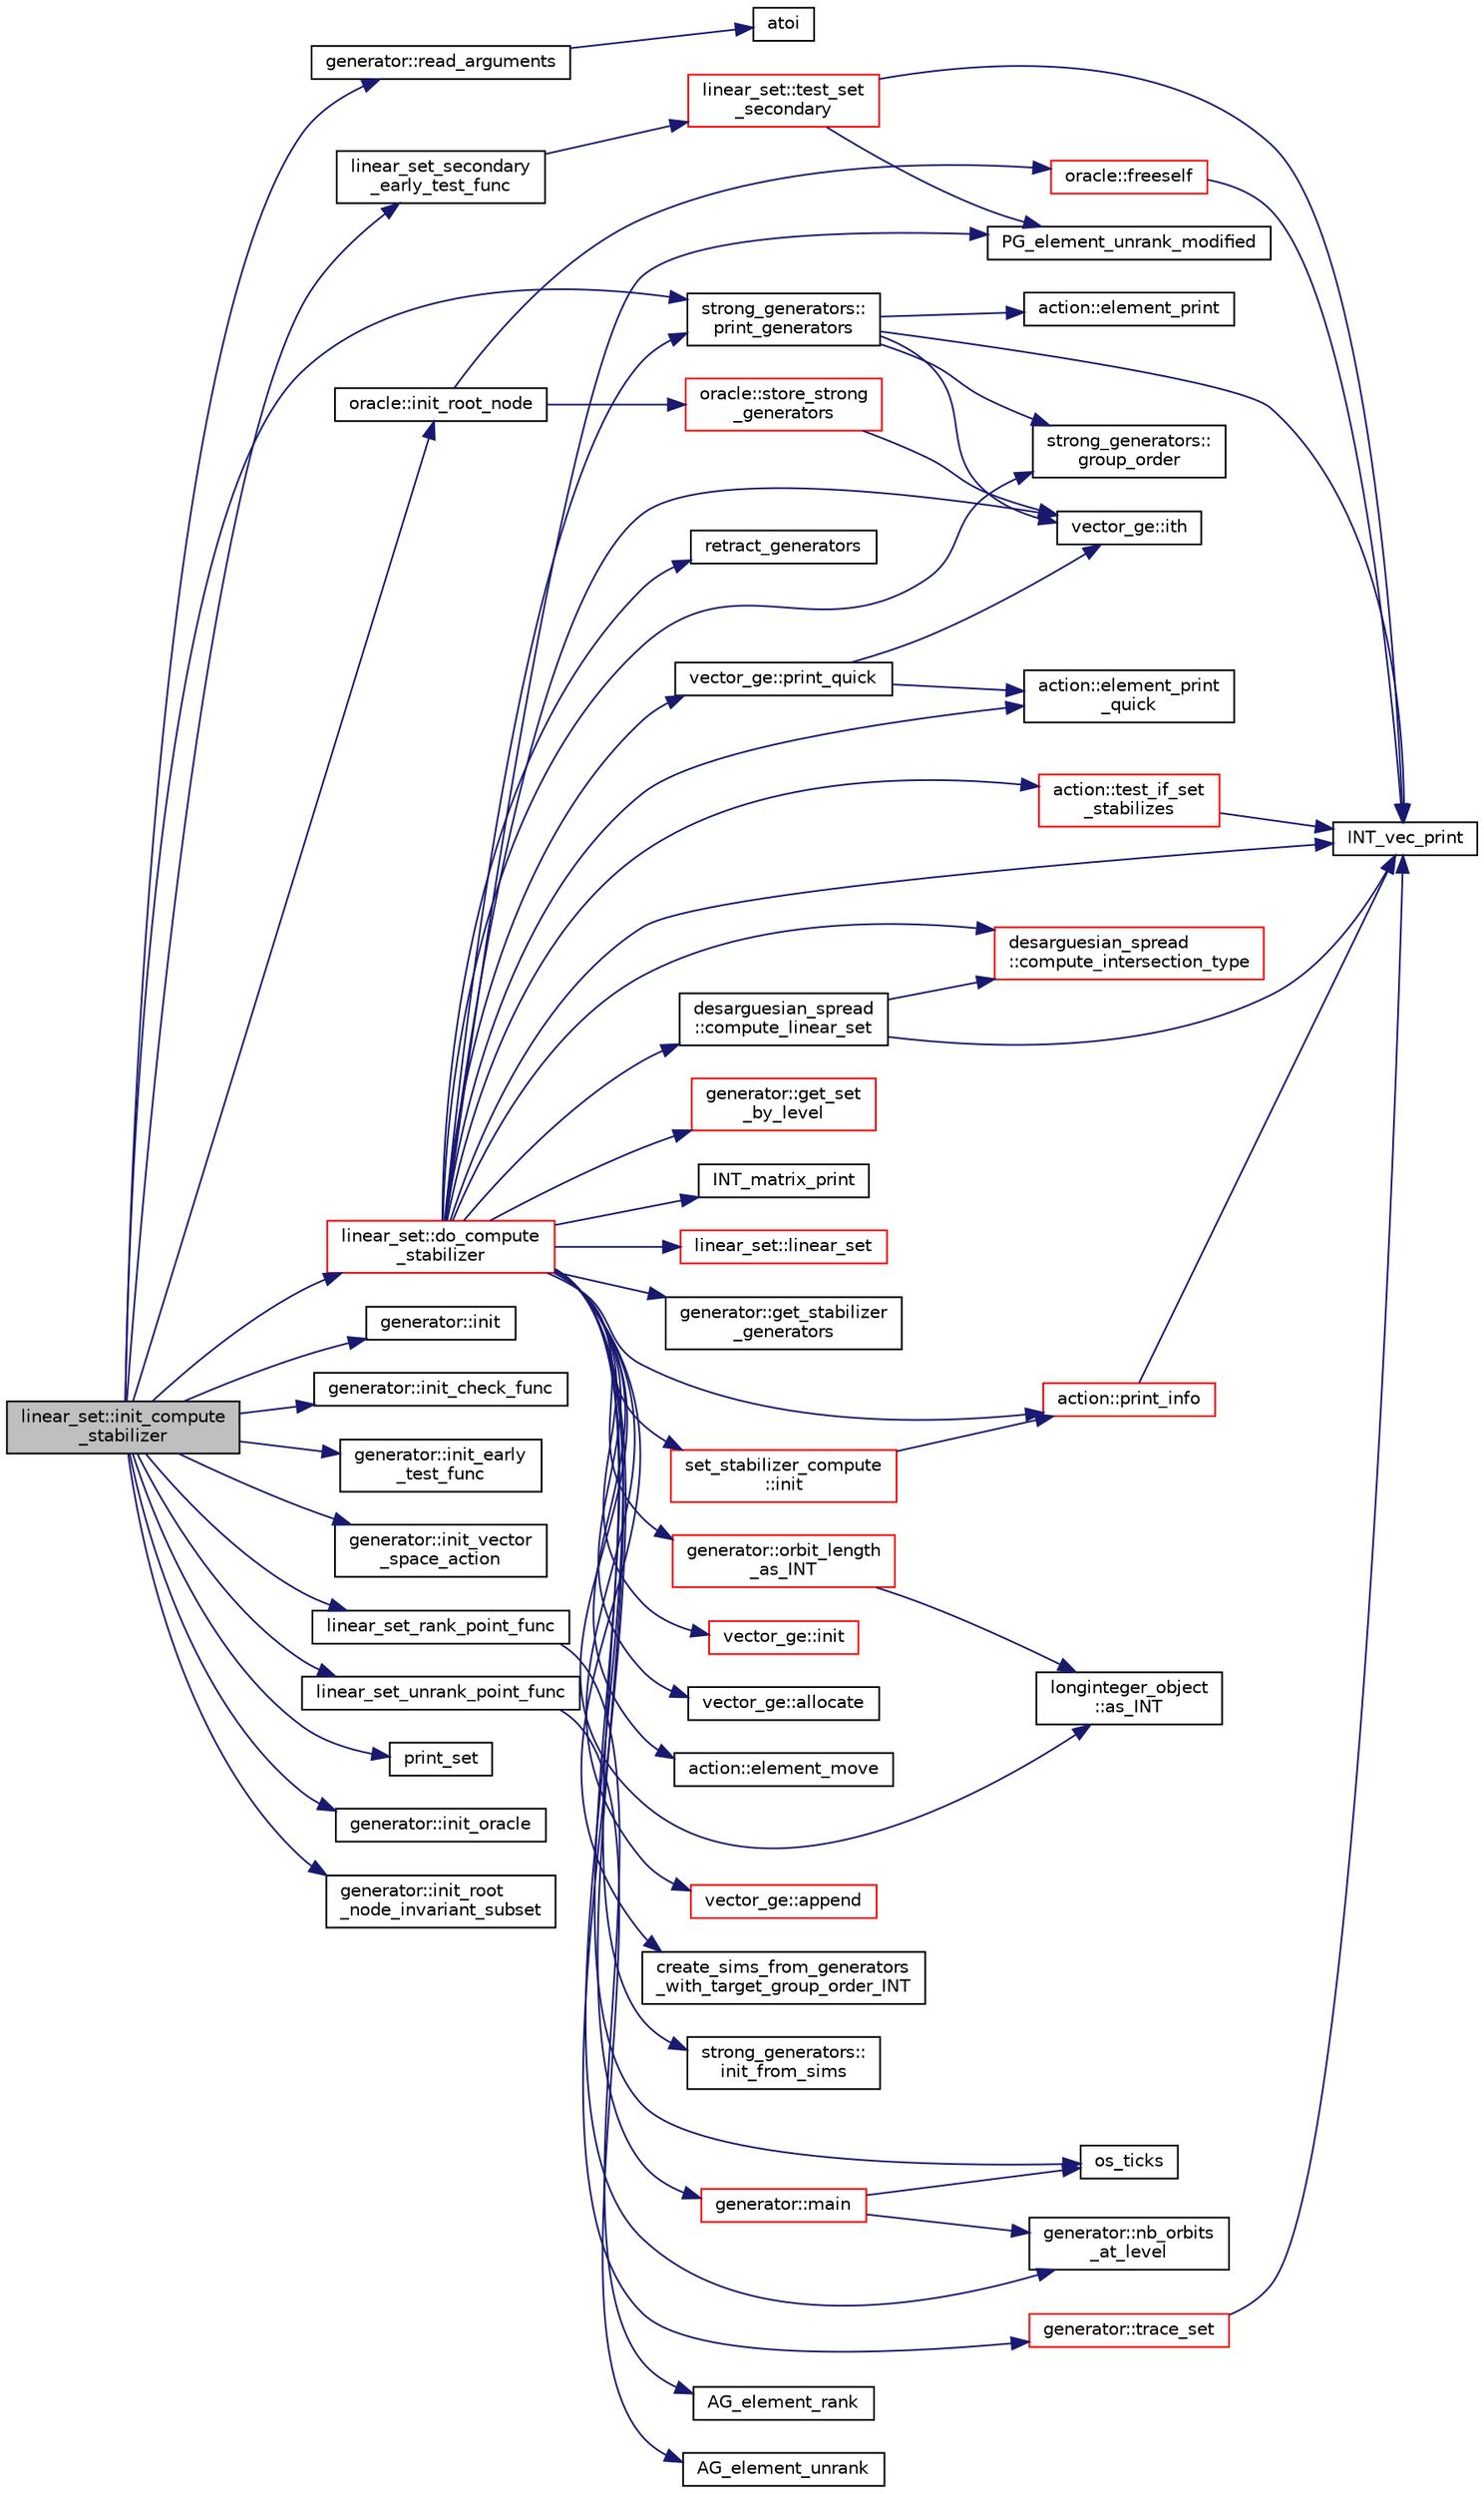 digraph "linear_set::init_compute_stabilizer"
{
  edge [fontname="Helvetica",fontsize="10",labelfontname="Helvetica",labelfontsize="10"];
  node [fontname="Helvetica",fontsize="10",shape=record];
  rankdir="LR";
  Node5652 [label="linear_set::init_compute\l_stabilizer",height=0.2,width=0.4,color="black", fillcolor="grey75", style="filled", fontcolor="black"];
  Node5652 -> Node5653 [color="midnightblue",fontsize="10",style="solid",fontname="Helvetica"];
  Node5653 [label="generator::read_arguments",height=0.2,width=0.4,color="black", fillcolor="white", style="filled",URL="$d7/d73/classgenerator.html#a4eab346c8d3b5de5bb83578bfb4a15c5"];
  Node5653 -> Node5654 [color="midnightblue",fontsize="10",style="solid",fontname="Helvetica"];
  Node5654 [label="atoi",height=0.2,width=0.4,color="black", fillcolor="white", style="filled",URL="$d9/d60/discreta_8h.html#ad0ac71cbcb495289e474437d6b7d7fac"];
  Node5652 -> Node5655 [color="midnightblue",fontsize="10",style="solid",fontname="Helvetica"];
  Node5655 [label="strong_generators::\lprint_generators",height=0.2,width=0.4,color="black", fillcolor="white", style="filled",URL="$dc/d09/classstrong__generators.html#adccd259b435afd96d89cd664daa6c897"];
  Node5655 -> Node5656 [color="midnightblue",fontsize="10",style="solid",fontname="Helvetica"];
  Node5656 [label="strong_generators::\lgroup_order",height=0.2,width=0.4,color="black", fillcolor="white", style="filled",URL="$dc/d09/classstrong__generators.html#a91f453c2bfd6502b96f4b4eed16beb20"];
  Node5655 -> Node5657 [color="midnightblue",fontsize="10",style="solid",fontname="Helvetica"];
  Node5657 [label="INT_vec_print",height=0.2,width=0.4,color="black", fillcolor="white", style="filled",URL="$df/dbf/sajeeb_8_c.html#a79a5901af0b47dd0d694109543c027fe"];
  Node5655 -> Node5658 [color="midnightblue",fontsize="10",style="solid",fontname="Helvetica"];
  Node5658 [label="action::element_print",height=0.2,width=0.4,color="black", fillcolor="white", style="filled",URL="$d2/d86/classaction.html#ae38c3ef3c1125213733d63c6fc3c40cd"];
  Node5655 -> Node5659 [color="midnightblue",fontsize="10",style="solid",fontname="Helvetica"];
  Node5659 [label="vector_ge::ith",height=0.2,width=0.4,color="black", fillcolor="white", style="filled",URL="$d4/d6e/classvector__ge.html#a1ff002e8b746a9beb119d57dcd4a15ff"];
  Node5652 -> Node5660 [color="midnightblue",fontsize="10",style="solid",fontname="Helvetica"];
  Node5660 [label="generator::init",height=0.2,width=0.4,color="black", fillcolor="white", style="filled",URL="$d7/d73/classgenerator.html#aeca1559b4172cae921620768bd62df47"];
  Node5652 -> Node5661 [color="midnightblue",fontsize="10",style="solid",fontname="Helvetica"];
  Node5661 [label="generator::init_check_func",height=0.2,width=0.4,color="black", fillcolor="white", style="filled",URL="$d7/d73/classgenerator.html#aed44ec3121281f847612a646968f0894"];
  Node5652 -> Node5662 [color="midnightblue",fontsize="10",style="solid",fontname="Helvetica"];
  Node5662 [label="generator::init_early\l_test_func",height=0.2,width=0.4,color="black", fillcolor="white", style="filled",URL="$d7/d73/classgenerator.html#a21668968b1375c408ccf4559a9240533"];
  Node5652 -> Node5663 [color="midnightblue",fontsize="10",style="solid",fontname="Helvetica"];
  Node5663 [label="linear_set_secondary\l_early_test_func",height=0.2,width=0.4,color="black", fillcolor="white", style="filled",URL="$d0/db0/linear__set_8_c.html#a18952a27859ea38d664fcaa5eda899d3"];
  Node5663 -> Node5664 [color="midnightblue",fontsize="10",style="solid",fontname="Helvetica"];
  Node5664 [label="linear_set::test_set\l_secondary",height=0.2,width=0.4,color="red", fillcolor="white", style="filled",URL="$dd/d86/classlinear__set.html#ad0b62cd593ae6cf8061a5f77c7d2ac07"];
  Node5664 -> Node5657 [color="midnightblue",fontsize="10",style="solid",fontname="Helvetica"];
  Node5664 -> Node5665 [color="midnightblue",fontsize="10",style="solid",fontname="Helvetica"];
  Node5665 [label="PG_element_unrank_modified",height=0.2,width=0.4,color="black", fillcolor="white", style="filled",URL="$d4/d67/geometry_8h.html#a83ae9b605d496f6a90345303f6efae64"];
  Node5652 -> Node5672 [color="midnightblue",fontsize="10",style="solid",fontname="Helvetica"];
  Node5672 [label="generator::init_vector\l_space_action",height=0.2,width=0.4,color="black", fillcolor="white", style="filled",URL="$d7/d73/classgenerator.html#a63f50b43f11170d7397f87ae90dfd29f"];
  Node5652 -> Node5673 [color="midnightblue",fontsize="10",style="solid",fontname="Helvetica"];
  Node5673 [label="linear_set_rank_point_func",height=0.2,width=0.4,color="black", fillcolor="white", style="filled",URL="$d0/db0/linear__set_8_c.html#aa42403726dcde3a558a8c89a3c34d63e"];
  Node5673 -> Node5674 [color="midnightblue",fontsize="10",style="solid",fontname="Helvetica"];
  Node5674 [label="AG_element_rank",height=0.2,width=0.4,color="black", fillcolor="white", style="filled",URL="$d4/d67/geometry_8h.html#ab2ac908d07dd8038fd996e26bdc75c17"];
  Node5652 -> Node5675 [color="midnightblue",fontsize="10",style="solid",fontname="Helvetica"];
  Node5675 [label="linear_set_unrank_point_func",height=0.2,width=0.4,color="black", fillcolor="white", style="filled",URL="$d0/db0/linear__set_8_c.html#a9a338c17af08272ac682ffa2aa90299b"];
  Node5675 -> Node5676 [color="midnightblue",fontsize="10",style="solid",fontname="Helvetica"];
  Node5676 [label="AG_element_unrank",height=0.2,width=0.4,color="black", fillcolor="white", style="filled",URL="$d4/d67/geometry_8h.html#a4a33b86c87b2879b97cfa1327abe2885"];
  Node5652 -> Node5677 [color="midnightblue",fontsize="10",style="solid",fontname="Helvetica"];
  Node5677 [label="print_set",height=0.2,width=0.4,color="black", fillcolor="white", style="filled",URL="$d0/dd1/blt_8h.html#a8c1a5fc71aea7ff31d181f0103196a24"];
  Node5652 -> Node5678 [color="midnightblue",fontsize="10",style="solid",fontname="Helvetica"];
  Node5678 [label="generator::init_oracle",height=0.2,width=0.4,color="black", fillcolor="white", style="filled",URL="$d7/d73/classgenerator.html#aab9339b27020b22ae9655d4413a88e40"];
  Node5652 -> Node5679 [color="midnightblue",fontsize="10",style="solid",fontname="Helvetica"];
  Node5679 [label="oracle::init_root_node",height=0.2,width=0.4,color="black", fillcolor="white", style="filled",URL="$d7/da7/classoracle.html#a39267b7776b0cc2d93cda40fce9813a2"];
  Node5679 -> Node5680 [color="midnightblue",fontsize="10",style="solid",fontname="Helvetica"];
  Node5680 [label="oracle::freeself",height=0.2,width=0.4,color="red", fillcolor="white", style="filled",URL="$d7/da7/classoracle.html#a809f2f45c76a4289aca3d22d05fcacc1"];
  Node5680 -> Node5657 [color="midnightblue",fontsize="10",style="solid",fontname="Helvetica"];
  Node5679 -> Node5683 [color="midnightblue",fontsize="10",style="solid",fontname="Helvetica"];
  Node5683 [label="oracle::store_strong\l_generators",height=0.2,width=0.4,color="red", fillcolor="white", style="filled",URL="$d7/da7/classoracle.html#a905d0cad4b33515e581039ed8902b3be"];
  Node5683 -> Node5659 [color="midnightblue",fontsize="10",style="solid",fontname="Helvetica"];
  Node5652 -> Node5686 [color="midnightblue",fontsize="10",style="solid",fontname="Helvetica"];
  Node5686 [label="generator::init_root\l_node_invariant_subset",height=0.2,width=0.4,color="black", fillcolor="white", style="filled",URL="$d7/d73/classgenerator.html#a9baef67b558d70f55a086b6b5c53c430"];
  Node5652 -> Node5687 [color="midnightblue",fontsize="10",style="solid",fontname="Helvetica"];
  Node5687 [label="linear_set::do_compute\l_stabilizer",height=0.2,width=0.4,color="red", fillcolor="white", style="filled",URL="$dd/d86/classlinear__set.html#ae8f58ded28fb5370f4459cca42b7463b"];
  Node5687 -> Node5688 [color="midnightblue",fontsize="10",style="solid",fontname="Helvetica"];
  Node5688 [label="os_ticks",height=0.2,width=0.4,color="black", fillcolor="white", style="filled",URL="$d5/db4/io__and__os_8h.html#a3da6d2b09e35d569adb7101dffcb5224"];
  Node5687 -> Node5689 [color="midnightblue",fontsize="10",style="solid",fontname="Helvetica"];
  Node5689 [label="action::print_info",height=0.2,width=0.4,color="red", fillcolor="white", style="filled",URL="$d2/d86/classaction.html#a6f89e493e5c5a32e5c3b8963d438ce86"];
  Node5689 -> Node5657 [color="midnightblue",fontsize="10",style="solid",fontname="Helvetica"];
  Node5687 -> Node5693 [color="midnightblue",fontsize="10",style="solid",fontname="Helvetica"];
  Node5693 [label="generator::main",height=0.2,width=0.4,color="red", fillcolor="white", style="filled",URL="$d7/d73/classgenerator.html#a01abff8e9f231bf0d82e2e8e0061f242"];
  Node5693 -> Node5688 [color="midnightblue",fontsize="10",style="solid",fontname="Helvetica"];
  Node5693 -> Node5706 [color="midnightblue",fontsize="10",style="solid",fontname="Helvetica"];
  Node5706 [label="generator::nb_orbits\l_at_level",height=0.2,width=0.4,color="black", fillcolor="white", style="filled",URL="$d7/d73/classgenerator.html#a020f3d8378448310d044a4a24fadf301"];
  Node5687 -> Node5706 [color="midnightblue",fontsize="10",style="solid",fontname="Helvetica"];
  Node5687 -> Node6509 [color="midnightblue",fontsize="10",style="solid",fontname="Helvetica"];
  Node6509 [label="generator::get_set\l_by_level",height=0.2,width=0.4,color="red", fillcolor="white", style="filled",URL="$d7/d73/classgenerator.html#a3012a80d862b42c848b84584389c8594"];
  Node5687 -> Node5665 [color="midnightblue",fontsize="10",style="solid",fontname="Helvetica"];
  Node5687 -> Node5657 [color="midnightblue",fontsize="10",style="solid",fontname="Helvetica"];
  Node5687 -> Node5801 [color="midnightblue",fontsize="10",style="solid",fontname="Helvetica"];
  Node5801 [label="INT_matrix_print",height=0.2,width=0.4,color="black", fillcolor="white", style="filled",URL="$d5/db4/io__and__os_8h.html#afd4180a24bef3a2b584668a4eaf607ff"];
  Node5687 -> Node6511 [color="midnightblue",fontsize="10",style="solid",fontname="Helvetica"];
  Node6511 [label="linear_set::linear_set",height=0.2,width=0.4,color="red", fillcolor="white", style="filled",URL="$dd/d86/classlinear__set.html#a7f49da8b10dd00d8397a2183f6e014f6"];
  Node5687 -> Node6513 [color="midnightblue",fontsize="10",style="solid",fontname="Helvetica"];
  Node6513 [label="desarguesian_spread\l::compute_linear_set",height=0.2,width=0.4,color="black", fillcolor="white", style="filled",URL="$d4/d86/classdesarguesian__spread.html#a3ae1799cf7300894df22685686584bac"];
  Node6513 -> Node6514 [color="midnightblue",fontsize="10",style="solid",fontname="Helvetica"];
  Node6514 [label="desarguesian_spread\l::compute_intersection_type",height=0.2,width=0.4,color="red", fillcolor="white", style="filled",URL="$d4/d86/classdesarguesian__spread.html#a7eca8625c43342d9f0608fe1235fce2c"];
  Node6513 -> Node5657 [color="midnightblue",fontsize="10",style="solid",fontname="Helvetica"];
  Node5687 -> Node6514 [color="midnightblue",fontsize="10",style="solid",fontname="Helvetica"];
  Node5687 -> Node6499 [color="midnightblue",fontsize="10",style="solid",fontname="Helvetica"];
  Node6499 [label="generator::get_stabilizer\l_generators",height=0.2,width=0.4,color="black", fillcolor="white", style="filled",URL="$d7/d73/classgenerator.html#a744da633f741e1aa27701fe9d203d564"];
  Node5687 -> Node5656 [color="midnightblue",fontsize="10",style="solid",fontname="Helvetica"];
  Node5687 -> Node5757 [color="midnightblue",fontsize="10",style="solid",fontname="Helvetica"];
  Node5757 [label="longinteger_object\l::as_INT",height=0.2,width=0.4,color="black", fillcolor="white", style="filled",URL="$dd/d7e/classlonginteger__object.html#afb992d4679a6741acc63c8bcba27971e"];
  Node5687 -> Node6069 [color="midnightblue",fontsize="10",style="solid",fontname="Helvetica"];
  Node6069 [label="vector_ge::init",height=0.2,width=0.4,color="red", fillcolor="white", style="filled",URL="$d4/d6e/classvector__ge.html#afe1d6befd1f1501e6be34afbaa9d30a8"];
  Node5687 -> Node6071 [color="midnightblue",fontsize="10",style="solid",fontname="Helvetica"];
  Node6071 [label="vector_ge::allocate",height=0.2,width=0.4,color="black", fillcolor="white", style="filled",URL="$d4/d6e/classvector__ge.html#a35b062a9201b30f0a87bf87702d243ae"];
  Node5687 -> Node5744 [color="midnightblue",fontsize="10",style="solid",fontname="Helvetica"];
  Node5744 [label="action::element_move",height=0.2,width=0.4,color="black", fillcolor="white", style="filled",URL="$d2/d86/classaction.html#a550947491bbb534d3d7951f50198a874"];
  Node5687 -> Node5659 [color="midnightblue",fontsize="10",style="solid",fontname="Helvetica"];
  Node5687 -> Node6517 [color="midnightblue",fontsize="10",style="solid",fontname="Helvetica"];
  Node6517 [label="generator::orbit_length\l_as_INT",height=0.2,width=0.4,color="red", fillcolor="white", style="filled",URL="$d7/d73/classgenerator.html#aecb478b303fd91af6a914f541906da39"];
  Node6517 -> Node5757 [color="midnightblue",fontsize="10",style="solid",fontname="Helvetica"];
  Node5687 -> Node6520 [color="midnightblue",fontsize="10",style="solid",fontname="Helvetica"];
  Node6520 [label="generator::trace_set",height=0.2,width=0.4,color="red", fillcolor="white", style="filled",URL="$d7/d73/classgenerator.html#ae34b55cbb999d9b2aa9dacc8748de0b2"];
  Node6520 -> Node5657 [color="midnightblue",fontsize="10",style="solid",fontname="Helvetica"];
  Node5687 -> Node5715 [color="midnightblue",fontsize="10",style="solid",fontname="Helvetica"];
  Node5715 [label="action::element_print\l_quick",height=0.2,width=0.4,color="black", fillcolor="white", style="filled",URL="$d2/d86/classaction.html#a4844680cf6750396f76494a28655265b"];
  Node5687 -> Node6522 [color="midnightblue",fontsize="10",style="solid",fontname="Helvetica"];
  Node6522 [label="action::test_if_set\l_stabilizes",height=0.2,width=0.4,color="red", fillcolor="white", style="filled",URL="$d2/d86/classaction.html#a5e3d067faffbeb9cc9883afed3ab7b5f"];
  Node6522 -> Node5657 [color="midnightblue",fontsize="10",style="solid",fontname="Helvetica"];
  Node5687 -> Node6471 [color="midnightblue",fontsize="10",style="solid",fontname="Helvetica"];
  Node6471 [label="vector_ge::append",height=0.2,width=0.4,color="red", fillcolor="white", style="filled",URL="$d4/d6e/classvector__ge.html#a6e24ff78ee23cd3e94b266038f059e83"];
  Node5687 -> Node6526 [color="midnightblue",fontsize="10",style="solid",fontname="Helvetica"];
  Node6526 [label="create_sims_from_generators\l_with_target_group_order_INT",height=0.2,width=0.4,color="black", fillcolor="white", style="filled",URL="$d2/d3a/group__theory_8h.html#a4e7d0b5c218eb15f66a0714069168efb"];
  Node5687 -> Node6188 [color="midnightblue",fontsize="10",style="solid",fontname="Helvetica"];
  Node6188 [label="strong_generators::\linit_from_sims",height=0.2,width=0.4,color="black", fillcolor="white", style="filled",URL="$dc/d09/classstrong__generators.html#a2b997decdab82e889c1151f29a846a66"];
  Node5687 -> Node5655 [color="midnightblue",fontsize="10",style="solid",fontname="Helvetica"];
  Node5687 -> Node6527 [color="midnightblue",fontsize="10",style="solid",fontname="Helvetica"];
  Node6527 [label="retract_generators",height=0.2,width=0.4,color="black", fillcolor="white", style="filled",URL="$d5/d90/action__global_8_c.html#a11d44ee5d2c12ff2fe26620531317408"];
  Node5687 -> Node6528 [color="midnightblue",fontsize="10",style="solid",fontname="Helvetica"];
  Node6528 [label="vector_ge::print_quick",height=0.2,width=0.4,color="black", fillcolor="white", style="filled",URL="$d4/d6e/classvector__ge.html#a07262bf7e62323977854b0884c85d549"];
  Node6528 -> Node5715 [color="midnightblue",fontsize="10",style="solid",fontname="Helvetica"];
  Node6528 -> Node5659 [color="midnightblue",fontsize="10",style="solid",fontname="Helvetica"];
  Node5687 -> Node6529 [color="midnightblue",fontsize="10",style="solid",fontname="Helvetica"];
  Node6529 [label="set_stabilizer_compute\l::init",height=0.2,width=0.4,color="red", fillcolor="white", style="filled",URL="$d8/dc6/classset__stabilizer__compute.html#a3ffab71fb628fd1c25694c1bb69a65fe"];
  Node6529 -> Node5689 [color="midnightblue",fontsize="10",style="solid",fontname="Helvetica"];
}
